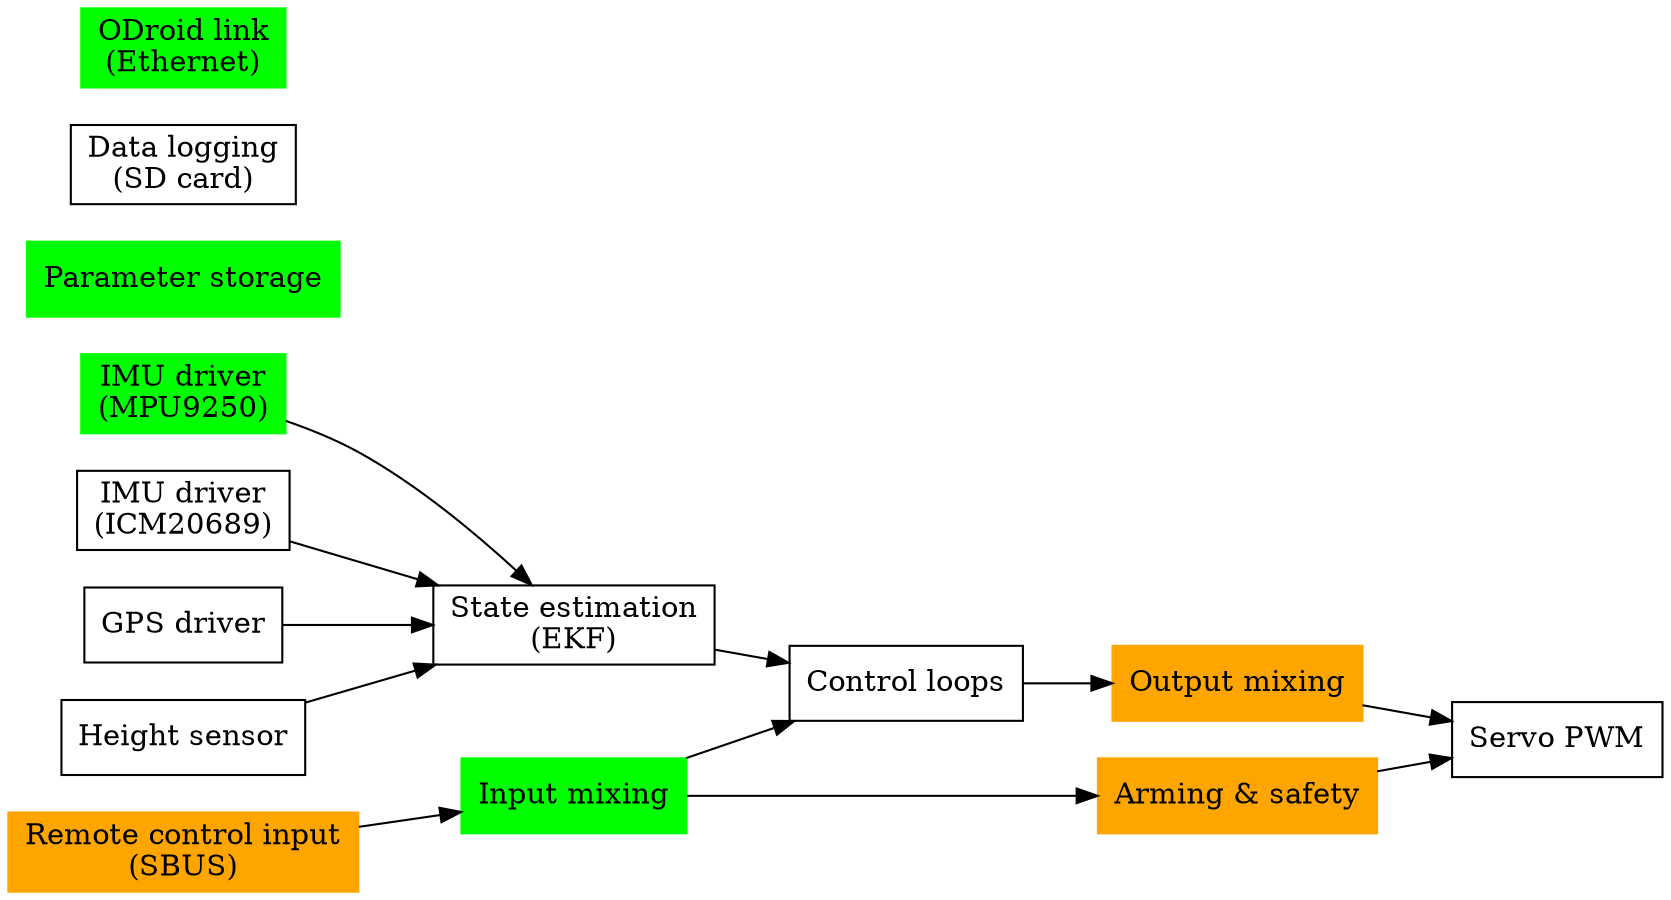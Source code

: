 digraph Flow {
    rankdir = LR;
    node [shape="box"];
    mpu9250_driver [style=filled, color="green", label="IMU driver\n(MPU9250)"]
    icm20689_driver [label="IMU driver\n(ICM20689)"]
    gps_driver [label="GPS driver"]
    parameter [label="Parameter storage", style=filled, color="green"];
    data_logging [label="Data logging\n(SD card)"];
    rc_input [label="Remote control input\n(SBUS)", style="filled", color="orange"];
    ethernet [label="ODroid link\n(Ethernet)", style="filled", color="green"];
    input_mapping [label="Input mixing", style="filled", color="green"];
    state_estimation [label="State estimation\n(EKF)"];
    controller [label="Control loops"];
    mixer [label="Output mixing", style="filled", color="orange"];
    height_sensor [label="Height sensor"];
    safety [label="Arming & safety", style="filled", color="orange"];
    output_pwm [label="Servo PWM"];

    rc_input -> input_mapping;
    height_sensor -> state_estimation;
    gps_driver -> state_estimation;
    mpu9250_driver -> state_estimation;
    icm20689_driver -> state_estimation;
    state_estimation -> controller;
    input_mapping -> controller;
    input_mapping -> safety;
    safety -> output_pwm;
    controller -> mixer;
    mixer -> output_pwm;
}
